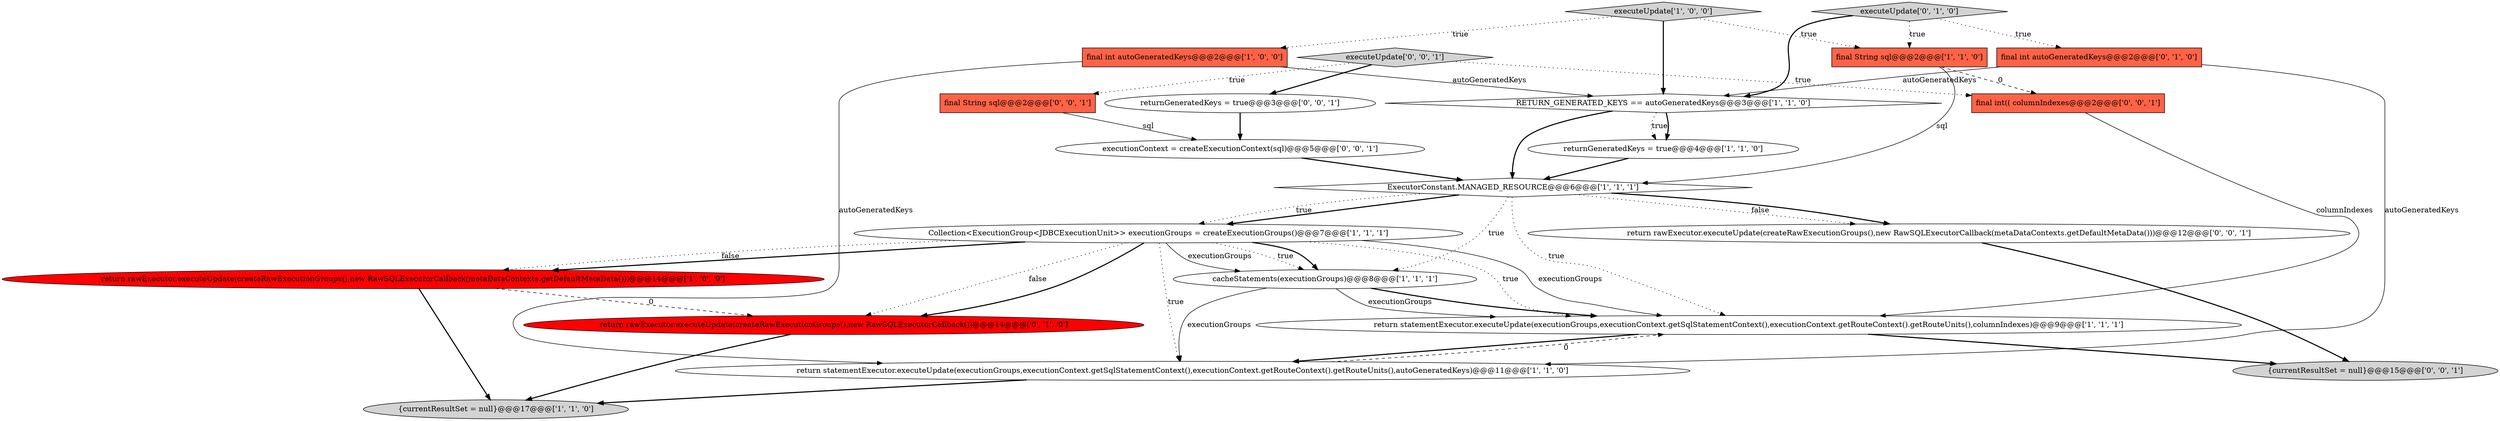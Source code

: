 digraph {
6 [style = filled, label = "final String sql@@@2@@@['1', '1', '0']", fillcolor = tomato, shape = box image = "AAA0AAABBB1BBB"];
21 [style = filled, label = "executionContext = createExecutionContext(sql)@@@5@@@['0', '0', '1']", fillcolor = white, shape = ellipse image = "AAA0AAABBB3BBB"];
2 [style = filled, label = "{currentResultSet = null}@@@17@@@['1', '1', '0']", fillcolor = lightgray, shape = ellipse image = "AAA0AAABBB1BBB"];
15 [style = filled, label = "final String sql@@@2@@@['0', '0', '1']", fillcolor = tomato, shape = box image = "AAA0AAABBB3BBB"];
13 [style = filled, label = "executeUpdate['0', '1', '0']", fillcolor = lightgray, shape = diamond image = "AAA0AAABBB2BBB"];
0 [style = filled, label = "executeUpdate['1', '0', '0']", fillcolor = lightgray, shape = diamond image = "AAA0AAABBB1BBB"];
5 [style = filled, label = "cacheStatements(executionGroups)@@@8@@@['1', '1', '1']", fillcolor = white, shape = ellipse image = "AAA0AAABBB1BBB"];
18 [style = filled, label = "{currentResultSet = null}@@@15@@@['0', '0', '1']", fillcolor = lightgray, shape = ellipse image = "AAA0AAABBB3BBB"];
4 [style = filled, label = "RETURN_GENERATED_KEYS == autoGeneratedKeys@@@3@@@['1', '1', '0']", fillcolor = white, shape = diamond image = "AAA0AAABBB1BBB"];
3 [style = filled, label = "return statementExecutor.executeUpdate(executionGroups,executionContext.getSqlStatementContext(),executionContext.getRouteContext().getRouteUnits(),columnIndexes)@@@9@@@['1', '1', '1']", fillcolor = white, shape = ellipse image = "AAA0AAABBB1BBB"];
1 [style = filled, label = "final int autoGeneratedKeys@@@2@@@['1', '0', '0']", fillcolor = tomato, shape = box image = "AAA0AAABBB1BBB"];
8 [style = filled, label = "return rawExecutor.executeUpdate(createRawExecutionGroups(),new RawSQLExecutorCallback(metaDataContexts.getDefaultMetaData()))@@@14@@@['1', '0', '0']", fillcolor = red, shape = ellipse image = "AAA1AAABBB1BBB"];
16 [style = filled, label = "returnGeneratedKeys = true@@@3@@@['0', '0', '1']", fillcolor = white, shape = ellipse image = "AAA0AAABBB3BBB"];
12 [style = filled, label = "return rawExecutor.executeUpdate(createRawExecutionGroups(),new RawSQLExecutorCallback())@@@14@@@['0', '1', '0']", fillcolor = red, shape = ellipse image = "AAA1AAABBB2BBB"];
9 [style = filled, label = "ExecutorConstant.MANAGED_RESOURCE@@@6@@@['1', '1', '1']", fillcolor = white, shape = diamond image = "AAA0AAABBB1BBB"];
19 [style = filled, label = "final int(( columnIndexes@@@2@@@['0', '0', '1']", fillcolor = tomato, shape = box image = "AAA0AAABBB3BBB"];
11 [style = filled, label = "return statementExecutor.executeUpdate(executionGroups,executionContext.getSqlStatementContext(),executionContext.getRouteContext().getRouteUnits(),autoGeneratedKeys)@@@11@@@['1', '1', '0']", fillcolor = white, shape = ellipse image = "AAA0AAABBB1BBB"];
7 [style = filled, label = "returnGeneratedKeys = true@@@4@@@['1', '1', '0']", fillcolor = white, shape = ellipse image = "AAA0AAABBB1BBB"];
20 [style = filled, label = "executeUpdate['0', '0', '1']", fillcolor = lightgray, shape = diamond image = "AAA0AAABBB3BBB"];
14 [style = filled, label = "final int autoGeneratedKeys@@@2@@@['0', '1', '0']", fillcolor = tomato, shape = box image = "AAA0AAABBB2BBB"];
17 [style = filled, label = "return rawExecutor.executeUpdate(createRawExecutionGroups(),new RawSQLExecutorCallback(metaDataContexts.getDefaultMetaData()))@@@12@@@['0', '0', '1']", fillcolor = white, shape = ellipse image = "AAA0AAABBB3BBB"];
10 [style = filled, label = "Collection<ExecutionGroup<JDBCExecutionUnit>> executionGroups = createExecutionGroups()@@@7@@@['1', '1', '1']", fillcolor = white, shape = ellipse image = "AAA0AAABBB1BBB"];
1->4 [style = solid, label="autoGeneratedKeys"];
13->6 [style = dotted, label="true"];
4->9 [style = bold, label=""];
5->3 [style = bold, label=""];
1->11 [style = solid, label="autoGeneratedKeys"];
19->3 [style = solid, label="columnIndexes"];
15->21 [style = solid, label="sql"];
9->17 [style = dotted, label="false"];
3->11 [style = bold, label=""];
4->7 [style = dotted, label="true"];
10->3 [style = dotted, label="true"];
9->17 [style = bold, label=""];
8->12 [style = dashed, label="0"];
9->10 [style = bold, label=""];
10->3 [style = solid, label="executionGroups"];
10->5 [style = dotted, label="true"];
0->6 [style = dotted, label="true"];
14->4 [style = solid, label="autoGeneratedKeys"];
11->2 [style = bold, label=""];
4->7 [style = bold, label=""];
3->18 [style = bold, label=""];
7->9 [style = bold, label=""];
11->3 [style = dashed, label="0"];
10->12 [style = dotted, label="false"];
12->2 [style = bold, label=""];
21->9 [style = bold, label=""];
14->11 [style = solid, label="autoGeneratedKeys"];
10->5 [style = bold, label=""];
20->16 [style = bold, label=""];
10->8 [style = bold, label=""];
8->2 [style = bold, label=""];
6->9 [style = solid, label="sql"];
10->11 [style = dotted, label="true"];
0->4 [style = bold, label=""];
10->12 [style = bold, label=""];
16->21 [style = bold, label=""];
10->8 [style = dotted, label="false"];
0->1 [style = dotted, label="true"];
6->19 [style = dashed, label="0"];
5->11 [style = solid, label="executionGroups"];
20->19 [style = dotted, label="true"];
5->3 [style = solid, label="executionGroups"];
13->14 [style = dotted, label="true"];
9->10 [style = dotted, label="true"];
9->3 [style = dotted, label="true"];
17->18 [style = bold, label=""];
20->15 [style = dotted, label="true"];
10->5 [style = solid, label="executionGroups"];
13->4 [style = bold, label=""];
9->5 [style = dotted, label="true"];
}
